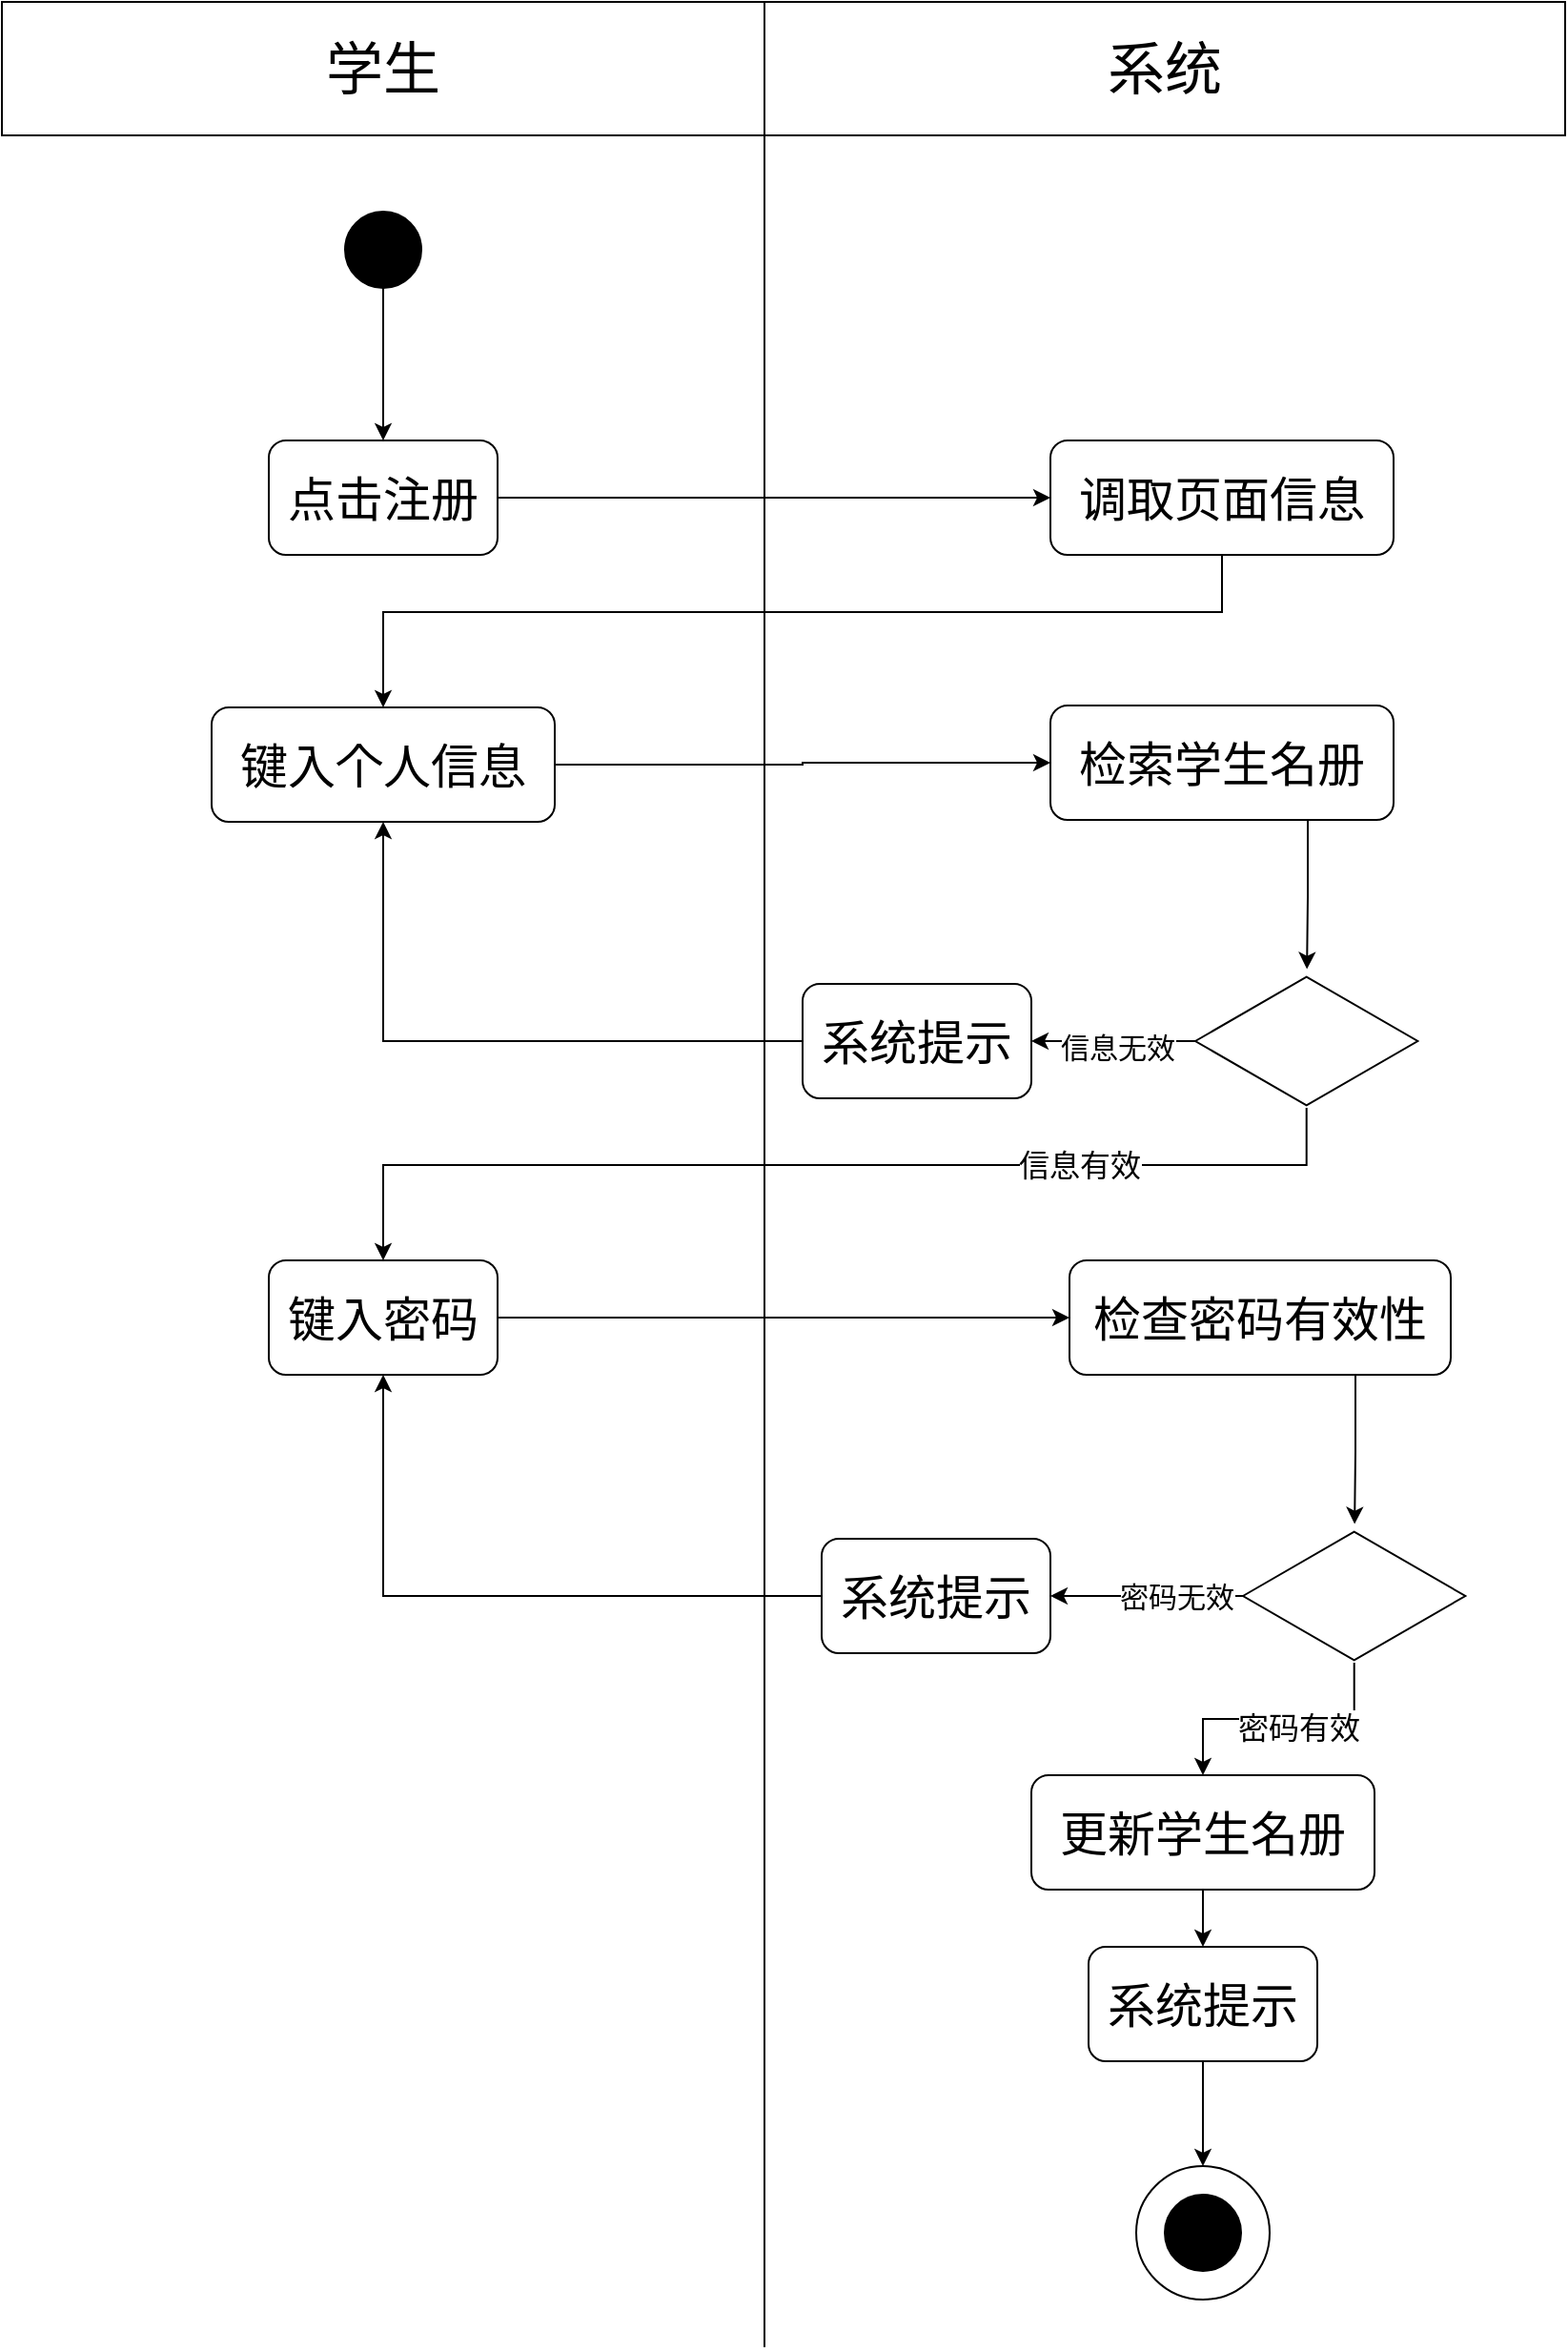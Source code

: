 <mxfile version="22.1.3" type="device" pages="4">
  <diagram name="第 1 页" id="teyiuxO4rG7-aimbCpJ4">
    <mxGraphModel dx="1542" dy="869" grid="1" gridSize="10" guides="1" tooltips="1" connect="1" arrows="1" fold="1" page="1" pageScale="1" pageWidth="827" pageHeight="1169" math="0" shadow="0">
      <root>
        <mxCell id="0" />
        <mxCell id="1" parent="0" />
        <mxCell id="UAzAAzWHKbBNM5DCKNLK-1" value="" style="endArrow=none;html=1;rounded=0;" edge="1" parent="1">
          <mxGeometry width="50" height="50" relative="1" as="geometry">
            <mxPoint x="400" y="1230" as="sourcePoint" />
            <mxPoint x="400" as="targetPoint" />
          </mxGeometry>
        </mxCell>
        <mxCell id="UAzAAzWHKbBNM5DCKNLK-4" value="&lt;font style=&quot;font-size: 30px;&quot;&gt;学生&lt;/font&gt;" style="rounded=0;whiteSpace=wrap;html=1;" vertex="1" parent="1">
          <mxGeometry width="400" height="70" as="geometry" />
        </mxCell>
        <mxCell id="UAzAAzWHKbBNM5DCKNLK-5" value="&lt;font style=&quot;font-size: 30px;&quot;&gt;系统&lt;/font&gt;" style="rounded=0;whiteSpace=wrap;html=1;" vertex="1" parent="1">
          <mxGeometry x="400" width="420" height="70" as="geometry" />
        </mxCell>
        <mxCell id="UAzAAzWHKbBNM5DCKNLK-9" style="edgeStyle=orthogonalEdgeStyle;rounded=0;orthogonalLoop=1;jettySize=auto;html=1;entryX=0.5;entryY=0;entryDx=0;entryDy=0;" edge="1" parent="1" source="UAzAAzWHKbBNM5DCKNLK-6" target="UAzAAzWHKbBNM5DCKNLK-7">
          <mxGeometry relative="1" as="geometry" />
        </mxCell>
        <mxCell id="UAzAAzWHKbBNM5DCKNLK-6" value="" style="ellipse;whiteSpace=wrap;html=1;aspect=fixed;shadow=0;fillColor=#000000;" vertex="1" parent="1">
          <mxGeometry x="180" y="110" width="40" height="40" as="geometry" />
        </mxCell>
        <mxCell id="UAzAAzWHKbBNM5DCKNLK-10" style="edgeStyle=orthogonalEdgeStyle;rounded=0;orthogonalLoop=1;jettySize=auto;html=1;entryX=0;entryY=0.5;entryDx=0;entryDy=0;" edge="1" parent="1" source="UAzAAzWHKbBNM5DCKNLK-7" target="UAzAAzWHKbBNM5DCKNLK-8">
          <mxGeometry relative="1" as="geometry" />
        </mxCell>
        <mxCell id="UAzAAzWHKbBNM5DCKNLK-7" value="&lt;font style=&quot;font-size: 25px;&quot;&gt;点击注册&lt;/font&gt;" style="rounded=1;whiteSpace=wrap;html=1;" vertex="1" parent="1">
          <mxGeometry x="140" y="230" width="120" height="60" as="geometry" />
        </mxCell>
        <mxCell id="UAzAAzWHKbBNM5DCKNLK-15" style="edgeStyle=orthogonalEdgeStyle;rounded=0;orthogonalLoop=1;jettySize=auto;html=1;entryX=0.5;entryY=0;entryDx=0;entryDy=0;" edge="1" parent="1" source="UAzAAzWHKbBNM5DCKNLK-8" target="UAzAAzWHKbBNM5DCKNLK-14">
          <mxGeometry relative="1" as="geometry">
            <Array as="points">
              <mxPoint x="640" y="320" />
              <mxPoint x="200" y="320" />
            </Array>
          </mxGeometry>
        </mxCell>
        <mxCell id="UAzAAzWHKbBNM5DCKNLK-8" value="&lt;font style=&quot;font-size: 25px;&quot;&gt;调取页面信息&lt;/font&gt;" style="rounded=1;whiteSpace=wrap;html=1;" vertex="1" parent="1">
          <mxGeometry x="550" y="230" width="180" height="60" as="geometry" />
        </mxCell>
        <mxCell id="UAzAAzWHKbBNM5DCKNLK-17" style="edgeStyle=orthogonalEdgeStyle;rounded=0;orthogonalLoop=1;jettySize=auto;html=1;entryX=0;entryY=0.5;entryDx=0;entryDy=0;" edge="1" parent="1" source="UAzAAzWHKbBNM5DCKNLK-14" target="UAzAAzWHKbBNM5DCKNLK-16">
          <mxGeometry relative="1" as="geometry" />
        </mxCell>
        <mxCell id="UAzAAzWHKbBNM5DCKNLK-14" value="&lt;font style=&quot;font-size: 25px;&quot;&gt;键入个人信息&lt;/font&gt;" style="rounded=1;whiteSpace=wrap;html=1;" vertex="1" parent="1">
          <mxGeometry x="110" y="370" width="180" height="60" as="geometry" />
        </mxCell>
        <mxCell id="UAzAAzWHKbBNM5DCKNLK-16" value="&lt;font style=&quot;font-size: 25px;&quot;&gt;检索学生名册&lt;/font&gt;" style="rounded=1;whiteSpace=wrap;html=1;" vertex="1" parent="1">
          <mxGeometry x="550" y="369" width="180" height="60" as="geometry" />
        </mxCell>
        <mxCell id="UAzAAzWHKbBNM5DCKNLK-22" style="edgeStyle=orthogonalEdgeStyle;rounded=0;orthogonalLoop=1;jettySize=auto;html=1;entryX=1;entryY=0.5;entryDx=0;entryDy=0;" edge="1" parent="1" source="UAzAAzWHKbBNM5DCKNLK-18" target="UAzAAzWHKbBNM5DCKNLK-19">
          <mxGeometry relative="1" as="geometry" />
        </mxCell>
        <mxCell id="B19_i3a8MoNz5f4EZK6G-2" value="信息无效" style="edgeLabel;html=1;align=center;verticalAlign=middle;resizable=0;points=[];fontSize=15;" vertex="1" connectable="0" parent="UAzAAzWHKbBNM5DCKNLK-22">
          <mxGeometry x="-0.042" y="3" relative="1" as="geometry">
            <mxPoint as="offset" />
          </mxGeometry>
        </mxCell>
        <mxCell id="UAzAAzWHKbBNM5DCKNLK-26" style="edgeStyle=orthogonalEdgeStyle;rounded=0;orthogonalLoop=1;jettySize=auto;html=1;entryX=0.5;entryY=0;entryDx=0;entryDy=0;" edge="1" parent="1" source="UAzAAzWHKbBNM5DCKNLK-18" target="UAzAAzWHKbBNM5DCKNLK-24">
          <mxGeometry relative="1" as="geometry">
            <Array as="points">
              <mxPoint x="684" y="610" />
              <mxPoint x="200" y="610" />
            </Array>
          </mxGeometry>
        </mxCell>
        <mxCell id="B19_i3a8MoNz5f4EZK6G-1" value="信息有效" style="edgeLabel;html=1;align=center;verticalAlign=middle;resizable=0;points=[];fontSize=16;" vertex="1" connectable="0" parent="UAzAAzWHKbBNM5DCKNLK-26">
          <mxGeometry x="-0.47" relative="1" as="geometry">
            <mxPoint as="offset" />
          </mxGeometry>
        </mxCell>
        <mxCell id="UAzAAzWHKbBNM5DCKNLK-18" value="" style="html=1;whiteSpace=wrap;aspect=fixed;shape=isoRectangle;" vertex="1" parent="1">
          <mxGeometry x="626" y="510" width="116.67" height="70" as="geometry" />
        </mxCell>
        <mxCell id="UAzAAzWHKbBNM5DCKNLK-20" style="edgeStyle=orthogonalEdgeStyle;rounded=0;orthogonalLoop=1;jettySize=auto;html=1;entryX=0.5;entryY=1;entryDx=0;entryDy=0;" edge="1" parent="1" source="UAzAAzWHKbBNM5DCKNLK-19" target="UAzAAzWHKbBNM5DCKNLK-14">
          <mxGeometry relative="1" as="geometry" />
        </mxCell>
        <mxCell id="UAzAAzWHKbBNM5DCKNLK-19" value="&lt;font style=&quot;font-size: 25px;&quot;&gt;系统提示&lt;/font&gt;" style="rounded=1;whiteSpace=wrap;html=1;" vertex="1" parent="1">
          <mxGeometry x="420" y="515" width="120" height="60" as="geometry" />
        </mxCell>
        <mxCell id="UAzAAzWHKbBNM5DCKNLK-21" style="edgeStyle=orthogonalEdgeStyle;rounded=0;orthogonalLoop=1;jettySize=auto;html=1;exitX=0.75;exitY=1;exitDx=0;exitDy=0;entryX=0.502;entryY=-0.039;entryDx=0;entryDy=0;entryPerimeter=0;" edge="1" parent="1" source="UAzAAzWHKbBNM5DCKNLK-16" target="UAzAAzWHKbBNM5DCKNLK-18">
          <mxGeometry relative="1" as="geometry" />
        </mxCell>
        <mxCell id="UAzAAzWHKbBNM5DCKNLK-34" style="edgeStyle=orthogonalEdgeStyle;rounded=0;orthogonalLoop=1;jettySize=auto;html=1;entryX=0;entryY=0.5;entryDx=0;entryDy=0;" edge="1" parent="1" source="UAzAAzWHKbBNM5DCKNLK-24" target="UAzAAzWHKbBNM5DCKNLK-29">
          <mxGeometry relative="1" as="geometry" />
        </mxCell>
        <mxCell id="UAzAAzWHKbBNM5DCKNLK-24" value="&lt;font style=&quot;font-size: 25px;&quot;&gt;键入密码&lt;/font&gt;" style="rounded=1;whiteSpace=wrap;html=1;" vertex="1" parent="1">
          <mxGeometry x="140" y="660" width="120" height="60" as="geometry" />
        </mxCell>
        <mxCell id="UAzAAzWHKbBNM5DCKNLK-29" value="&lt;font style=&quot;font-size: 25px;&quot;&gt;检查密码有效性&lt;/font&gt;" style="rounded=1;whiteSpace=wrap;html=1;" vertex="1" parent="1">
          <mxGeometry x="560" y="660" width="200" height="60" as="geometry" />
        </mxCell>
        <mxCell id="UAzAAzWHKbBNM5DCKNLK-30" style="edgeStyle=orthogonalEdgeStyle;rounded=0;orthogonalLoop=1;jettySize=auto;html=1;entryX=1;entryY=0.5;entryDx=0;entryDy=0;" edge="1" source="UAzAAzWHKbBNM5DCKNLK-31" target="UAzAAzWHKbBNM5DCKNLK-32" parent="1">
          <mxGeometry relative="1" as="geometry" />
        </mxCell>
        <mxCell id="B19_i3a8MoNz5f4EZK6G-5" value="密码无效" style="edgeLabel;html=1;align=center;verticalAlign=middle;resizable=0;points=[];fontSize=15;" vertex="1" connectable="0" parent="UAzAAzWHKbBNM5DCKNLK-30">
          <mxGeometry x="-0.293" relative="1" as="geometry">
            <mxPoint as="offset" />
          </mxGeometry>
        </mxCell>
        <mxCell id="UAzAAzWHKbBNM5DCKNLK-38" style="edgeStyle=orthogonalEdgeStyle;rounded=0;orthogonalLoop=1;jettySize=auto;html=1;entryX=0.5;entryY=0;entryDx=0;entryDy=0;" edge="1" parent="1" source="UAzAAzWHKbBNM5DCKNLK-31" target="UAzAAzWHKbBNM5DCKNLK-36">
          <mxGeometry relative="1" as="geometry" />
        </mxCell>
        <mxCell id="B19_i3a8MoNz5f4EZK6G-4" value="密码有效" style="edgeLabel;html=1;align=center;verticalAlign=middle;resizable=0;points=[];fontSize=16;" vertex="1" connectable="0" parent="UAzAAzWHKbBNM5DCKNLK-38">
          <mxGeometry x="-0.143" y="4" relative="1" as="geometry">
            <mxPoint as="offset" />
          </mxGeometry>
        </mxCell>
        <mxCell id="UAzAAzWHKbBNM5DCKNLK-31" value="" style="html=1;whiteSpace=wrap;aspect=fixed;shape=isoRectangle;" vertex="1" parent="1">
          <mxGeometry x="651" y="801" width="116.67" height="70" as="geometry" />
        </mxCell>
        <mxCell id="UAzAAzWHKbBNM5DCKNLK-35" style="edgeStyle=orthogonalEdgeStyle;rounded=0;orthogonalLoop=1;jettySize=auto;html=1;entryX=0.5;entryY=1;entryDx=0;entryDy=0;" edge="1" parent="1" source="UAzAAzWHKbBNM5DCKNLK-32" target="UAzAAzWHKbBNM5DCKNLK-24">
          <mxGeometry relative="1" as="geometry" />
        </mxCell>
        <mxCell id="UAzAAzWHKbBNM5DCKNLK-32" value="&lt;font style=&quot;font-size: 25px;&quot;&gt;系统提示&lt;/font&gt;" style="rounded=1;whiteSpace=wrap;html=1;" vertex="1" parent="1">
          <mxGeometry x="430" y="806" width="120" height="60" as="geometry" />
        </mxCell>
        <mxCell id="UAzAAzWHKbBNM5DCKNLK-33" style="edgeStyle=orthogonalEdgeStyle;rounded=0;orthogonalLoop=1;jettySize=auto;html=1;exitX=0.75;exitY=1;exitDx=0;exitDy=0;entryX=0.502;entryY=-0.039;entryDx=0;entryDy=0;entryPerimeter=0;" edge="1" source="UAzAAzWHKbBNM5DCKNLK-29" target="UAzAAzWHKbBNM5DCKNLK-31" parent="1">
          <mxGeometry relative="1" as="geometry" />
        </mxCell>
        <mxCell id="UAzAAzWHKbBNM5DCKNLK-39" style="edgeStyle=orthogonalEdgeStyle;rounded=0;orthogonalLoop=1;jettySize=auto;html=1;entryX=0.5;entryY=0;entryDx=0;entryDy=0;" edge="1" parent="1" source="UAzAAzWHKbBNM5DCKNLK-36" target="UAzAAzWHKbBNM5DCKNLK-37">
          <mxGeometry relative="1" as="geometry" />
        </mxCell>
        <mxCell id="UAzAAzWHKbBNM5DCKNLK-36" value="&lt;font style=&quot;font-size: 25px;&quot;&gt;更新学生名册&lt;/font&gt;" style="rounded=1;whiteSpace=wrap;html=1;" vertex="1" parent="1">
          <mxGeometry x="540" y="930" width="180" height="60" as="geometry" />
        </mxCell>
        <mxCell id="UAzAAzWHKbBNM5DCKNLK-42" value="" style="edgeStyle=orthogonalEdgeStyle;rounded=0;orthogonalLoop=1;jettySize=auto;html=1;" edge="1" parent="1" source="UAzAAzWHKbBNM5DCKNLK-37" target="UAzAAzWHKbBNM5DCKNLK-41">
          <mxGeometry relative="1" as="geometry" />
        </mxCell>
        <mxCell id="UAzAAzWHKbBNM5DCKNLK-37" value="&lt;font style=&quot;font-size: 25px;&quot;&gt;系统提示&lt;/font&gt;" style="rounded=1;whiteSpace=wrap;html=1;" vertex="1" parent="1">
          <mxGeometry x="570" y="1020" width="120" height="60" as="geometry" />
        </mxCell>
        <mxCell id="UAzAAzWHKbBNM5DCKNLK-40" value="" style="ellipse;whiteSpace=wrap;html=1;aspect=fixed;shadow=0;fillColor=#000000;" vertex="1" parent="1">
          <mxGeometry x="610" y="1150" width="40" height="40" as="geometry" />
        </mxCell>
        <mxCell id="UAzAAzWHKbBNM5DCKNLK-41" value="" style="ellipse;whiteSpace=wrap;html=1;aspect=fixed;fillColor=none;" vertex="1" parent="1">
          <mxGeometry x="595" y="1135" width="70" height="70" as="geometry" />
        </mxCell>
      </root>
    </mxGraphModel>
  </diagram>
  <diagram id="s9XZntJGL8tvC4vqJT3q" name="第 2 页">
    <mxGraphModel dx="2004" dy="1130" grid="1" gridSize="10" guides="1" tooltips="1" connect="1" arrows="1" fold="1" page="1" pageScale="1" pageWidth="827" pageHeight="1169" math="0" shadow="0">
      <root>
        <mxCell id="0" />
        <mxCell id="1" parent="0" />
        <mxCell id="mJSoEh05kiv7yehmUORo-1" value="" style="endArrow=none;html=1;rounded=0;" edge="1" parent="1">
          <mxGeometry width="50" height="50" relative="1" as="geometry">
            <mxPoint x="400" y="930" as="sourcePoint" />
            <mxPoint x="400" as="targetPoint" />
          </mxGeometry>
        </mxCell>
        <mxCell id="mJSoEh05kiv7yehmUORo-2" value="&lt;font style=&quot;font-size: 30px;&quot;&gt;系办&lt;/font&gt;" style="rounded=0;whiteSpace=wrap;html=1;" vertex="1" parent="1">
          <mxGeometry width="400" height="70" as="geometry" />
        </mxCell>
        <mxCell id="mJSoEh05kiv7yehmUORo-3" value="&lt;font style=&quot;font-size: 30px;&quot;&gt;系统&lt;/font&gt;" style="rounded=0;whiteSpace=wrap;html=1;" vertex="1" parent="1">
          <mxGeometry x="400" width="420" height="70" as="geometry" />
        </mxCell>
        <mxCell id="mJSoEh05kiv7yehmUORo-4" style="edgeStyle=orthogonalEdgeStyle;rounded=0;orthogonalLoop=1;jettySize=auto;html=1;entryX=0.5;entryY=0;entryDx=0;entryDy=0;" edge="1" parent="1" source="mJSoEh05kiv7yehmUORo-5" target="mJSoEh05kiv7yehmUORo-7">
          <mxGeometry relative="1" as="geometry" />
        </mxCell>
        <mxCell id="mJSoEh05kiv7yehmUORo-5" value="" style="ellipse;whiteSpace=wrap;html=1;aspect=fixed;shadow=0;fillColor=#000000;" vertex="1" parent="1">
          <mxGeometry x="180" y="110" width="40" height="40" as="geometry" />
        </mxCell>
        <mxCell id="mJSoEh05kiv7yehmUORo-6" style="edgeStyle=orthogonalEdgeStyle;rounded=0;orthogonalLoop=1;jettySize=auto;html=1;entryX=0;entryY=0.5;entryDx=0;entryDy=0;" edge="1" parent="1" source="mJSoEh05kiv7yehmUORo-7" target="mJSoEh05kiv7yehmUORo-9">
          <mxGeometry relative="1" as="geometry" />
        </mxCell>
        <mxCell id="mJSoEh05kiv7yehmUORo-7" value="&lt;font style=&quot;font-size: 25px;&quot;&gt;点击查看数据统计&lt;/font&gt;" style="rounded=1;whiteSpace=wrap;html=1;" vertex="1" parent="1">
          <mxGeometry x="70" y="230" width="260" height="60" as="geometry" />
        </mxCell>
        <mxCell id="Og9bwA2rhZr0OKm35MgI-3" style="edgeStyle=orthogonalEdgeStyle;rounded=0;orthogonalLoop=1;jettySize=auto;html=1;entryX=0.5;entryY=0;entryDx=0;entryDy=0;" edge="1" parent="1" source="mJSoEh05kiv7yehmUORo-9" target="mJSoEh05kiv7yehmUORo-11">
          <mxGeometry relative="1" as="geometry">
            <Array as="points">
              <mxPoint x="640" y="330" />
              <mxPoint x="175" y="330" />
            </Array>
          </mxGeometry>
        </mxCell>
        <mxCell id="mJSoEh05kiv7yehmUORo-9" value="&lt;font style=&quot;font-size: 25px;&quot;&gt;调取页面信息&lt;/font&gt;" style="rounded=1;whiteSpace=wrap;html=1;" vertex="1" parent="1">
          <mxGeometry x="550" y="230" width="180" height="60" as="geometry" />
        </mxCell>
        <mxCell id="mJSoEh05kiv7yehmUORo-10" style="edgeStyle=orthogonalEdgeStyle;rounded=0;orthogonalLoop=1;jettySize=auto;html=1;entryX=0;entryY=0.5;entryDx=0;entryDy=0;" edge="1" parent="1" source="mJSoEh05kiv7yehmUORo-11" target="mJSoEh05kiv7yehmUORo-12">
          <mxGeometry relative="1" as="geometry" />
        </mxCell>
        <mxCell id="mJSoEh05kiv7yehmUORo-11" value="&lt;span style=&quot;font-size: 25px;&quot;&gt;选择统计信息类别&lt;/span&gt;" style="rounded=1;whiteSpace=wrap;html=1;" vertex="1" parent="1">
          <mxGeometry x="40" y="370" width="270" height="60" as="geometry" />
        </mxCell>
        <mxCell id="mJSoEh05kiv7yehmUORo-12" value="&lt;font style=&quot;font-size: 25px;&quot;&gt;检索统计信息类别&lt;/font&gt;" style="rounded=1;whiteSpace=wrap;html=1;" vertex="1" parent="1">
          <mxGeometry x="550" y="369" width="240" height="60" as="geometry" />
        </mxCell>
        <mxCell id="mJSoEh05kiv7yehmUORo-13" style="edgeStyle=orthogonalEdgeStyle;rounded=0;orthogonalLoop=1;jettySize=auto;html=1;entryX=1;entryY=0.5;entryDx=0;entryDy=0;" edge="1" parent="1" source="mJSoEh05kiv7yehmUORo-15" target="mJSoEh05kiv7yehmUORo-17">
          <mxGeometry relative="1" as="geometry" />
        </mxCell>
        <mxCell id="Og9bwA2rhZr0OKm35MgI-2" value="类别无效" style="edgeLabel;html=1;align=center;verticalAlign=middle;resizable=0;points=[];fontSize=15;" vertex="1" connectable="0" parent="mJSoEh05kiv7yehmUORo-13">
          <mxGeometry x="-0.08" y="1" relative="1" as="geometry">
            <mxPoint as="offset" />
          </mxGeometry>
        </mxCell>
        <mxCell id="mJSoEh05kiv7yehmUORo-34" style="edgeStyle=orthogonalEdgeStyle;rounded=0;orthogonalLoop=1;jettySize=auto;html=1;entryX=0.5;entryY=0;entryDx=0;entryDy=0;" edge="1" parent="1" source="mJSoEh05kiv7yehmUORo-15" target="mJSoEh05kiv7yehmUORo-29">
          <mxGeometry relative="1" as="geometry" />
        </mxCell>
        <mxCell id="Og9bwA2rhZr0OKm35MgI-1" value="类别有效" style="edgeLabel;html=1;align=center;verticalAlign=middle;resizable=0;points=[];fontSize=16;" vertex="1" connectable="0" parent="mJSoEh05kiv7yehmUORo-34">
          <mxGeometry x="-0.146" y="2" relative="1" as="geometry">
            <mxPoint as="offset" />
          </mxGeometry>
        </mxCell>
        <mxCell id="mJSoEh05kiv7yehmUORo-15" value="" style="html=1;whiteSpace=wrap;aspect=fixed;shape=isoRectangle;" vertex="1" parent="1">
          <mxGeometry x="622" y="510" width="116.67" height="70" as="geometry" />
        </mxCell>
        <mxCell id="mJSoEh05kiv7yehmUORo-16" style="edgeStyle=orthogonalEdgeStyle;rounded=0;orthogonalLoop=1;jettySize=auto;html=1;entryX=0.5;entryY=1;entryDx=0;entryDy=0;" edge="1" parent="1" source="mJSoEh05kiv7yehmUORo-17" target="mJSoEh05kiv7yehmUORo-11">
          <mxGeometry relative="1" as="geometry" />
        </mxCell>
        <mxCell id="mJSoEh05kiv7yehmUORo-17" value="&lt;font style=&quot;font-size: 25px;&quot;&gt;系统提示&lt;/font&gt;" style="rounded=1;whiteSpace=wrap;html=1;" vertex="1" parent="1">
          <mxGeometry x="420" y="515" width="120" height="60" as="geometry" />
        </mxCell>
        <mxCell id="mJSoEh05kiv7yehmUORo-18" style="edgeStyle=orthogonalEdgeStyle;rounded=0;orthogonalLoop=1;jettySize=auto;html=1;exitX=0.545;exitY=1.006;exitDx=0;exitDy=0;entryX=0.502;entryY=-0.039;entryDx=0;entryDy=0;entryPerimeter=0;exitPerimeter=0;" edge="1" parent="1" source="mJSoEh05kiv7yehmUORo-12" target="mJSoEh05kiv7yehmUORo-15">
          <mxGeometry relative="1" as="geometry" />
        </mxCell>
        <mxCell id="mJSoEh05kiv7yehmUORo-35" style="edgeStyle=orthogonalEdgeStyle;rounded=0;orthogonalLoop=1;jettySize=auto;html=1;exitX=0.5;exitY=1;exitDx=0;exitDy=0;entryX=0.5;entryY=0;entryDx=0;entryDy=0;" edge="1" parent="1" source="mJSoEh05kiv7yehmUORo-29" target="mJSoEh05kiv7yehmUORo-33">
          <mxGeometry relative="1" as="geometry" />
        </mxCell>
        <mxCell id="mJSoEh05kiv7yehmUORo-29" value="&lt;font style=&quot;font-size: 25px;&quot;&gt;检索和显示统计信息&lt;/font&gt;" style="rounded=1;whiteSpace=wrap;html=1;" vertex="1" parent="1">
          <mxGeometry x="540" y="660" width="280" height="60" as="geometry" />
        </mxCell>
        <mxCell id="mJSoEh05kiv7yehmUORo-32" value="" style="ellipse;whiteSpace=wrap;html=1;aspect=fixed;shadow=0;fillColor=#000000;" vertex="1" parent="1">
          <mxGeometry x="660.34" y="845" width="40" height="40" as="geometry" />
        </mxCell>
        <mxCell id="mJSoEh05kiv7yehmUORo-33" value="" style="ellipse;whiteSpace=wrap;html=1;aspect=fixed;fillColor=none;" vertex="1" parent="1">
          <mxGeometry x="645.34" y="830" width="70" height="70" as="geometry" />
        </mxCell>
      </root>
    </mxGraphModel>
  </diagram>
  <diagram id="5G7CvxPpCeswq1TvLivy" name="第 3 页">
    <mxGraphModel dx="2505" dy="1413" grid="1" gridSize="10" guides="1" tooltips="1" connect="1" arrows="1" fold="1" page="1" pageScale="1" pageWidth="827" pageHeight="1169" math="0" shadow="0">
      <root>
        <mxCell id="0" />
        <mxCell id="1" parent="0" />
        <mxCell id="N59Xq0roTIGR6HwTiRZq-1" value="" style="endArrow=none;html=1;rounded=0;" edge="1" parent="1">
          <mxGeometry width="50" height="50" relative="1" as="geometry">
            <mxPoint x="400" y="1720" as="sourcePoint" />
            <mxPoint x="400" as="targetPoint" />
          </mxGeometry>
        </mxCell>
        <mxCell id="N59Xq0roTIGR6HwTiRZq-2" value="&lt;font style=&quot;font-size: 30px;&quot;&gt;系办&lt;/font&gt;" style="rounded=0;whiteSpace=wrap;html=1;" vertex="1" parent="1">
          <mxGeometry width="400" height="70" as="geometry" />
        </mxCell>
        <mxCell id="N59Xq0roTIGR6HwTiRZq-3" value="&lt;font style=&quot;font-size: 30px;&quot;&gt;系统&lt;/font&gt;" style="rounded=0;whiteSpace=wrap;html=1;" vertex="1" parent="1">
          <mxGeometry x="400" width="420" height="70" as="geometry" />
        </mxCell>
        <mxCell id="N59Xq0roTIGR6HwTiRZq-4" style="edgeStyle=orthogonalEdgeStyle;rounded=0;orthogonalLoop=1;jettySize=auto;html=1;entryX=0.5;entryY=0;entryDx=0;entryDy=0;" edge="1" parent="1" source="N59Xq0roTIGR6HwTiRZq-5" target="N59Xq0roTIGR6HwTiRZq-7">
          <mxGeometry relative="1" as="geometry" />
        </mxCell>
        <mxCell id="N59Xq0roTIGR6HwTiRZq-5" value="" style="ellipse;whiteSpace=wrap;html=1;aspect=fixed;shadow=0;fillColor=#000000;" vertex="1" parent="1">
          <mxGeometry x="180" y="110" width="40" height="40" as="geometry" />
        </mxCell>
        <mxCell id="N59Xq0roTIGR6HwTiRZq-6" style="edgeStyle=orthogonalEdgeStyle;rounded=0;orthogonalLoop=1;jettySize=auto;html=1;entryX=0;entryY=0.5;entryDx=0;entryDy=0;" edge="1" parent="1" source="N59Xq0roTIGR6HwTiRZq-7" target="N59Xq0roTIGR6HwTiRZq-9">
          <mxGeometry relative="1" as="geometry" />
        </mxCell>
        <mxCell id="N59Xq0roTIGR6HwTiRZq-7" value="&lt;font style=&quot;font-size: 25px;&quot;&gt;点击资格管理&lt;/font&gt;" style="rounded=1;whiteSpace=wrap;html=1;" vertex="1" parent="1">
          <mxGeometry x="109" y="230" width="180" height="60" as="geometry" />
        </mxCell>
        <mxCell id="N59Xq0roTIGR6HwTiRZq-40" style="edgeStyle=orthogonalEdgeStyle;rounded=0;orthogonalLoop=1;jettySize=auto;html=1;entryX=0.5;entryY=0;entryDx=0;entryDy=0;" edge="1" parent="1" source="N59Xq0roTIGR6HwTiRZq-9" target="N59Xq0roTIGR6HwTiRZq-12">
          <mxGeometry relative="1" as="geometry" />
        </mxCell>
        <mxCell id="N59Xq0roTIGR6HwTiRZq-9" value="&lt;font style=&quot;font-size: 25px;&quot;&gt;调取页面信息&lt;/font&gt;" style="rounded=1;whiteSpace=wrap;html=1;" vertex="1" parent="1">
          <mxGeometry x="550" y="230" width="180" height="60" as="geometry" />
        </mxCell>
        <mxCell id="N59Xq0roTIGR6HwTiRZq-12" value="&lt;font style=&quot;font-size: 25px;&quot;&gt;检索待审资格信息&lt;/font&gt;" style="rounded=1;whiteSpace=wrap;html=1;" vertex="1" parent="1">
          <mxGeometry x="530" y="369" width="220" height="60" as="geometry" />
        </mxCell>
        <mxCell id="N59Xq0roTIGR6HwTiRZq-13" style="edgeStyle=orthogonalEdgeStyle;rounded=0;orthogonalLoop=1;jettySize=auto;html=1;entryX=1;entryY=0.5;entryDx=0;entryDy=0;" edge="1" parent="1" source="N59Xq0roTIGR6HwTiRZq-17" target="N59Xq0roTIGR6HwTiRZq-19">
          <mxGeometry relative="1" as="geometry" />
        </mxCell>
        <mxCell id="N59Xq0roTIGR6HwTiRZq-14" value="&lt;font style=&quot;font-size: 15px;&quot;&gt;无待审信息&lt;/font&gt;" style="edgeLabel;html=1;align=center;verticalAlign=middle;resizable=0;points=[];" vertex="1" connectable="0" parent="N59Xq0roTIGR6HwTiRZq-13">
          <mxGeometry x="-0.042" y="3" relative="1" as="geometry">
            <mxPoint as="offset" />
          </mxGeometry>
        </mxCell>
        <mxCell id="N59Xq0roTIGR6HwTiRZq-17" value="" style="html=1;whiteSpace=wrap;aspect=fixed;shape=isoRectangle;" vertex="1" parent="1">
          <mxGeometry x="635" y="510" width="116.67" height="70" as="geometry" />
        </mxCell>
        <mxCell id="N59Xq0roTIGR6HwTiRZq-44" style="edgeStyle=orthogonalEdgeStyle;rounded=0;orthogonalLoop=1;jettySize=auto;html=1;exitX=0.5;exitY=1;exitDx=0;exitDy=0;entryX=0.5;entryY=0;entryDx=0;entryDy=0;" edge="1" parent="1" source="N59Xq0roTIGR6HwTiRZq-19" target="N59Xq0roTIGR6HwTiRZq-43">
          <mxGeometry relative="1" as="geometry" />
        </mxCell>
        <mxCell id="N59Xq0roTIGR6HwTiRZq-19" value="&lt;font style=&quot;font-size: 25px;&quot;&gt;系统提示&lt;/font&gt;" style="rounded=1;whiteSpace=wrap;html=1;" vertex="1" parent="1">
          <mxGeometry x="420" y="515" width="120" height="60" as="geometry" />
        </mxCell>
        <mxCell id="Nl35PtOD45Dkv_G6FPpB-3" style="edgeStyle=orthogonalEdgeStyle;rounded=0;orthogonalLoop=1;jettySize=auto;html=1;entryX=0.5;entryY=0;entryDx=0;entryDy=0;" edge="1" parent="1" source="N59Xq0roTIGR6HwTiRZq-22" target="Nl35PtOD45Dkv_G6FPpB-2">
          <mxGeometry relative="1" as="geometry">
            <Array as="points">
              <mxPoint x="175" y="760" />
              <mxPoint x="660" y="760" />
            </Array>
          </mxGeometry>
        </mxCell>
        <mxCell id="N59Xq0roTIGR6HwTiRZq-22" value="&lt;span style=&quot;font-size: 25px;&quot;&gt;选择待审信息&lt;/span&gt;" style="rounded=1;whiteSpace=wrap;html=1;" vertex="1" parent="1">
          <mxGeometry x="90" y="660" width="170" height="60" as="geometry" />
        </mxCell>
        <mxCell id="Nl35PtOD45Dkv_G6FPpB-1" style="edgeStyle=orthogonalEdgeStyle;rounded=0;orthogonalLoop=1;jettySize=auto;html=1;entryX=1;entryY=0.5;entryDx=0;entryDy=0;" edge="1" parent="1" source="N59Xq0roTIGR6HwTiRZq-23" target="N59Xq0roTIGR6HwTiRZq-22">
          <mxGeometry relative="1" as="geometry" />
        </mxCell>
        <mxCell id="N59Xq0roTIGR6HwTiRZq-23" value="&lt;font style=&quot;font-size: 25px;&quot;&gt;显示待审信息&lt;/font&gt;" style="rounded=1;whiteSpace=wrap;html=1;" vertex="1" parent="1">
          <mxGeometry x="560" y="660" width="200" height="60" as="geometry" />
        </mxCell>
        <mxCell id="N59Xq0roTIGR6HwTiRZq-36" value="" style="ellipse;whiteSpace=wrap;html=1;aspect=fixed;shadow=0;fillColor=#000000;" vertex="1" parent="1">
          <mxGeometry x="621" y="1595" width="40" height="40" as="geometry" />
        </mxCell>
        <mxCell id="N59Xq0roTIGR6HwTiRZq-37" value="" style="ellipse;whiteSpace=wrap;html=1;aspect=fixed;fillColor=none;" vertex="1" parent="1">
          <mxGeometry x="606" y="1580" width="70" height="70" as="geometry" />
        </mxCell>
        <mxCell id="N59Xq0roTIGR6HwTiRZq-38" value="" style="endArrow=none;html=1;rounded=0;" edge="1" parent="1">
          <mxGeometry width="50" height="50" relative="1" as="geometry">
            <mxPoint x="820" y="1720" as="sourcePoint" />
            <mxPoint x="820" as="targetPoint" />
          </mxGeometry>
        </mxCell>
        <mxCell id="N59Xq0roTIGR6HwTiRZq-39" value="&lt;font style=&quot;font-size: 30px;&quot;&gt;学生&lt;/font&gt;" style="rounded=0;whiteSpace=wrap;html=1;" vertex="1" parent="1">
          <mxGeometry x="820" width="420" height="70" as="geometry" />
        </mxCell>
        <mxCell id="N59Xq0roTIGR6HwTiRZq-41" style="edgeStyle=orthogonalEdgeStyle;rounded=0;orthogonalLoop=1;jettySize=auto;html=1;exitX=0.75;exitY=1;exitDx=0;exitDy=0;entryX=0.514;entryY=-0.024;entryDx=0;entryDy=0;entryPerimeter=0;" edge="1" parent="1" source="N59Xq0roTIGR6HwTiRZq-12" target="N59Xq0roTIGR6HwTiRZq-17">
          <mxGeometry relative="1" as="geometry" />
        </mxCell>
        <mxCell id="N59Xq0roTIGR6HwTiRZq-42" value="" style="ellipse;whiteSpace=wrap;html=1;aspect=fixed;shadow=0;fillColor=#000000;" vertex="1" parent="1">
          <mxGeometry x="460" y="625" width="40" height="40" as="geometry" />
        </mxCell>
        <mxCell id="N59Xq0roTIGR6HwTiRZq-43" value="" style="ellipse;whiteSpace=wrap;html=1;aspect=fixed;fillColor=none;" vertex="1" parent="1">
          <mxGeometry x="445" y="610" width="70" height="70" as="geometry" />
        </mxCell>
        <mxCell id="N59Xq0roTIGR6HwTiRZq-46" style="edgeStyle=orthogonalEdgeStyle;rounded=0;orthogonalLoop=1;jettySize=auto;html=1;entryX=0.666;entryY=-0.046;entryDx=0;entryDy=0;entryPerimeter=0;" edge="1" parent="1" source="N59Xq0roTIGR6HwTiRZq-17" target="N59Xq0roTIGR6HwTiRZq-23">
          <mxGeometry relative="1" as="geometry" />
        </mxCell>
        <mxCell id="N59Xq0roTIGR6HwTiRZq-47" value="&lt;font style=&quot;font-size: 16px;&quot;&gt;有待审信息&lt;/font&gt;" style="edgeLabel;html=1;align=center;verticalAlign=middle;resizable=0;points=[];" vertex="1" connectable="0" parent="N59Xq0roTIGR6HwTiRZq-46">
          <mxGeometry x="-0.019" relative="1" as="geometry">
            <mxPoint y="2" as="offset" />
          </mxGeometry>
        </mxCell>
        <mxCell id="Nl35PtOD45Dkv_G6FPpB-5" style="edgeStyle=orthogonalEdgeStyle;rounded=0;orthogonalLoop=1;jettySize=auto;html=1;entryX=1;entryY=0.5;entryDx=0;entryDy=0;" edge="1" parent="1" source="Nl35PtOD45Dkv_G6FPpB-2" target="Nl35PtOD45Dkv_G6FPpB-4">
          <mxGeometry relative="1" as="geometry" />
        </mxCell>
        <mxCell id="Nl35PtOD45Dkv_G6FPpB-2" value="&lt;span style=&quot;font-size: 25px;&quot;&gt;调取详细信息&lt;/span&gt;" style="rounded=1;whiteSpace=wrap;html=1;" vertex="1" parent="1">
          <mxGeometry x="560" y="800" width="200" height="60" as="geometry" />
        </mxCell>
        <mxCell id="dYRKtx_fL2kFO8Z3HsMo-10" style="edgeStyle=orthogonalEdgeStyle;rounded=0;orthogonalLoop=1;jettySize=auto;html=1;entryX=0.5;entryY=0;entryDx=0;entryDy=0;" edge="1" parent="1" source="Nl35PtOD45Dkv_G6FPpB-4" target="dYRKtx_fL2kFO8Z3HsMo-1">
          <mxGeometry relative="1" as="geometry">
            <Array as="points">
              <mxPoint x="175" y="910" />
              <mxPoint x="671" y="910" />
            </Array>
          </mxGeometry>
        </mxCell>
        <mxCell id="Nl35PtOD45Dkv_G6FPpB-4" value="&lt;span style=&quot;font-size: 25px;&quot;&gt;输入审理意见&lt;/span&gt;" style="rounded=1;whiteSpace=wrap;html=1;" vertex="1" parent="1">
          <mxGeometry x="90" y="800" width="170" height="60" as="geometry" />
        </mxCell>
        <mxCell id="dYRKtx_fL2kFO8Z3HsMo-1" value="&lt;font style=&quot;font-size: 25px;&quot;&gt;检查意见有效性&lt;/font&gt;" style="rounded=1;whiteSpace=wrap;html=1;" vertex="1" parent="1">
          <mxGeometry x="571.16" y="960" width="200" height="60" as="geometry" />
        </mxCell>
        <mxCell id="dYRKtx_fL2kFO8Z3HsMo-2" style="edgeStyle=orthogonalEdgeStyle;rounded=0;orthogonalLoop=1;jettySize=auto;html=1;entryX=1;entryY=0.5;entryDx=0;entryDy=0;" edge="1" parent="1" source="dYRKtx_fL2kFO8Z3HsMo-6" target="dYRKtx_fL2kFO8Z3HsMo-7">
          <mxGeometry relative="1" as="geometry" />
        </mxCell>
        <mxCell id="dYRKtx_fL2kFO8Z3HsMo-12" value="&lt;font style=&quot;font-size: 15px;&quot;&gt;意见无效&lt;/font&gt;" style="edgeLabel;html=1;align=center;verticalAlign=middle;resizable=0;points=[];" vertex="1" connectable="0" parent="dYRKtx_fL2kFO8Z3HsMo-2">
          <mxGeometry x="-0.118" relative="1" as="geometry">
            <mxPoint x="-1" as="offset" />
          </mxGeometry>
        </mxCell>
        <mxCell id="dYRKtx_fL2kFO8Z3HsMo-4" style="edgeStyle=orthogonalEdgeStyle;rounded=0;orthogonalLoop=1;jettySize=auto;html=1;entryX=0.5;entryY=0;entryDx=0;entryDy=0;" edge="1" parent="1" source="dYRKtx_fL2kFO8Z3HsMo-6" target="dYRKtx_fL2kFO8Z3HsMo-9">
          <mxGeometry relative="1" as="geometry" />
        </mxCell>
        <mxCell id="dYRKtx_fL2kFO8Z3HsMo-5" value="密码有效" style="edgeLabel;html=1;align=center;verticalAlign=middle;resizable=0;points=[];fontSize=16;" vertex="1" connectable="0" parent="dYRKtx_fL2kFO8Z3HsMo-4">
          <mxGeometry x="-0.143" y="4" relative="1" as="geometry">
            <mxPoint as="offset" />
          </mxGeometry>
        </mxCell>
        <mxCell id="dYRKtx_fL2kFO8Z3HsMo-6" value="" style="html=1;whiteSpace=wrap;aspect=fixed;shape=isoRectangle;" vertex="1" parent="1">
          <mxGeometry x="662.16" y="1101" width="116.67" height="70" as="geometry" />
        </mxCell>
        <mxCell id="dYRKtx_fL2kFO8Z3HsMo-11" style="edgeStyle=orthogonalEdgeStyle;rounded=0;orthogonalLoop=1;jettySize=auto;html=1;entryX=0.25;entryY=1;entryDx=0;entryDy=0;" edge="1" parent="1" source="dYRKtx_fL2kFO8Z3HsMo-7" target="Nl35PtOD45Dkv_G6FPpB-4">
          <mxGeometry relative="1" as="geometry" />
        </mxCell>
        <mxCell id="dYRKtx_fL2kFO8Z3HsMo-7" value="&lt;font style=&quot;font-size: 25px;&quot;&gt;系统提示&lt;/font&gt;" style="rounded=1;whiteSpace=wrap;html=1;" vertex="1" parent="1">
          <mxGeometry x="441.16" y="1106" width="120" height="60" as="geometry" />
        </mxCell>
        <mxCell id="dYRKtx_fL2kFO8Z3HsMo-8" style="edgeStyle=orthogonalEdgeStyle;rounded=0;orthogonalLoop=1;jettySize=auto;html=1;exitX=0.75;exitY=1;exitDx=0;exitDy=0;entryX=0.502;entryY=-0.039;entryDx=0;entryDy=0;entryPerimeter=0;" edge="1" parent="1" source="dYRKtx_fL2kFO8Z3HsMo-1" target="dYRKtx_fL2kFO8Z3HsMo-6">
          <mxGeometry relative="1" as="geometry" />
        </mxCell>
        <mxCell id="dYRKtx_fL2kFO8Z3HsMo-15" style="edgeStyle=orthogonalEdgeStyle;rounded=0;orthogonalLoop=1;jettySize=auto;html=1;entryX=0.5;entryY=0;entryDx=0;entryDy=0;" edge="1" parent="1" source="dYRKtx_fL2kFO8Z3HsMo-9" target="dYRKtx_fL2kFO8Z3HsMo-13">
          <mxGeometry relative="1" as="geometry" />
        </mxCell>
        <mxCell id="dYRKtx_fL2kFO8Z3HsMo-9" value="&lt;font style=&quot;font-size: 25px;&quot;&gt;更新学生名册&lt;/font&gt;" style="rounded=1;whiteSpace=wrap;html=1;" vertex="1" parent="1">
          <mxGeometry x="551.16" y="1230" width="180" height="60" as="geometry" />
        </mxCell>
        <mxCell id="dYRKtx_fL2kFO8Z3HsMo-16" style="edgeStyle=orthogonalEdgeStyle;rounded=0;orthogonalLoop=1;jettySize=auto;html=1;entryX=0.5;entryY=0;entryDx=0;entryDy=0;" edge="1" parent="1" source="dYRKtx_fL2kFO8Z3HsMo-13" target="dYRKtx_fL2kFO8Z3HsMo-14">
          <mxGeometry relative="1" as="geometry" />
        </mxCell>
        <mxCell id="dYRKtx_fL2kFO8Z3HsMo-26" style="edgeStyle=orthogonalEdgeStyle;rounded=0;orthogonalLoop=1;jettySize=auto;html=1;entryX=0;entryY=0.5;entryDx=0;entryDy=0;" edge="1" parent="1" source="dYRKtx_fL2kFO8Z3HsMo-13" target="dYRKtx_fL2kFO8Z3HsMo-21">
          <mxGeometry relative="1" as="geometry" />
        </mxCell>
        <mxCell id="dYRKtx_fL2kFO8Z3HsMo-13" value="&lt;font style=&quot;font-size: 25px;&quot;&gt;通知学生&lt;/font&gt;" style="rounded=1;whiteSpace=wrap;html=1;" vertex="1" parent="1">
          <mxGeometry x="551.16" y="1340" width="180" height="60" as="geometry" />
        </mxCell>
        <mxCell id="dYRKtx_fL2kFO8Z3HsMo-17" style="edgeStyle=orthogonalEdgeStyle;rounded=0;orthogonalLoop=1;jettySize=auto;html=1;entryX=0.5;entryY=0;entryDx=0;entryDy=0;" edge="1" parent="1" source="dYRKtx_fL2kFO8Z3HsMo-14" target="N59Xq0roTIGR6HwTiRZq-37">
          <mxGeometry relative="1" as="geometry" />
        </mxCell>
        <mxCell id="dYRKtx_fL2kFO8Z3HsMo-14" value="&lt;font style=&quot;font-size: 25px;&quot;&gt;更新统计信息&lt;/font&gt;" style="rounded=1;whiteSpace=wrap;html=1;" vertex="1" parent="1">
          <mxGeometry x="551.16" y="1460" width="180" height="60" as="geometry" />
        </mxCell>
        <mxCell id="dYRKtx_fL2kFO8Z3HsMo-18" style="edgeStyle=orthogonalEdgeStyle;rounded=0;orthogonalLoop=1;jettySize=auto;html=1;entryX=0.5;entryY=0;entryDx=0;entryDy=0;" edge="1" parent="1" source="dYRKtx_fL2kFO8Z3HsMo-19" target="dYRKtx_fL2kFO8Z3HsMo-20">
          <mxGeometry relative="1" as="geometry" />
        </mxCell>
        <mxCell id="dYRKtx_fL2kFO8Z3HsMo-19" value="" style="ellipse;whiteSpace=wrap;html=1;aspect=fixed;shadow=0;fillColor=#000000;" vertex="1" parent="1">
          <mxGeometry x="1020" y="90" width="40" height="40" as="geometry" />
        </mxCell>
        <mxCell id="dYRKtx_fL2kFO8Z3HsMo-22" style="edgeStyle=orthogonalEdgeStyle;rounded=0;orthogonalLoop=1;jettySize=auto;html=1;entryX=0.5;entryY=0;entryDx=0;entryDy=0;" edge="1" parent="1" source="dYRKtx_fL2kFO8Z3HsMo-20" target="dYRKtx_fL2kFO8Z3HsMo-21">
          <mxGeometry relative="1" as="geometry" />
        </mxCell>
        <mxCell id="dYRKtx_fL2kFO8Z3HsMo-20" value="&lt;font style=&quot;font-size: 25px;&quot;&gt;登录&lt;/font&gt;" style="rounded=1;whiteSpace=wrap;html=1;" vertex="1" parent="1">
          <mxGeometry x="965" y="210" width="150" height="60" as="geometry" />
        </mxCell>
        <mxCell id="dYRKtx_fL2kFO8Z3HsMo-25" style="edgeStyle=orthogonalEdgeStyle;rounded=0;orthogonalLoop=1;jettySize=auto;html=1;entryX=0.5;entryY=0;entryDx=0;entryDy=0;" edge="1" parent="1" source="dYRKtx_fL2kFO8Z3HsMo-21" target="dYRKtx_fL2kFO8Z3HsMo-24">
          <mxGeometry relative="1" as="geometry" />
        </mxCell>
        <mxCell id="dYRKtx_fL2kFO8Z3HsMo-21" value="&lt;font style=&quot;font-size: 25px;&quot;&gt;查看通知&lt;/font&gt;" style="rounded=1;whiteSpace=wrap;html=1;" vertex="1" parent="1">
          <mxGeometry x="950" y="1340" width="180" height="60" as="geometry" />
        </mxCell>
        <mxCell id="dYRKtx_fL2kFO8Z3HsMo-23" value="" style="ellipse;whiteSpace=wrap;html=1;aspect=fixed;shadow=0;fillColor=#000000;" vertex="1" parent="1">
          <mxGeometry x="1020" y="1595" width="40" height="40" as="geometry" />
        </mxCell>
        <mxCell id="dYRKtx_fL2kFO8Z3HsMo-24" value="" style="ellipse;whiteSpace=wrap;html=1;aspect=fixed;fillColor=none;" vertex="1" parent="1">
          <mxGeometry x="1005" y="1580" width="70" height="70" as="geometry" />
        </mxCell>
      </root>
    </mxGraphModel>
  </diagram>
  <diagram id="Nf8kVua5cmJazcojxAeo" name="第 4 页">
    <mxGraphModel dx="2505" dy="1413" grid="1" gridSize="10" guides="1" tooltips="1" connect="1" arrows="1" fold="1" page="1" pageScale="1" pageWidth="827" pageHeight="1169" math="0" shadow="0">
      <root>
        <mxCell id="0" />
        <mxCell id="1" parent="0" />
        <mxCell id="Tr5TlwkFEmLh_yiJx2t3-1" value="" style="endArrow=none;html=1;rounded=0;" edge="1" parent="1">
          <mxGeometry width="50" height="50" relative="1" as="geometry">
            <mxPoint x="400" y="2030" as="sourcePoint" />
            <mxPoint x="400" as="targetPoint" />
          </mxGeometry>
        </mxCell>
        <mxCell id="Tr5TlwkFEmLh_yiJx2t3-2" value="&lt;font style=&quot;font-size: 30px;&quot;&gt;教师&lt;/font&gt;" style="rounded=0;whiteSpace=wrap;html=1;" vertex="1" parent="1">
          <mxGeometry width="400" height="70" as="geometry" />
        </mxCell>
        <mxCell id="Tr5TlwkFEmLh_yiJx2t3-3" value="&lt;font style=&quot;font-size: 30px;&quot;&gt;系统&lt;/font&gt;" style="rounded=0;whiteSpace=wrap;html=1;" vertex="1" parent="1">
          <mxGeometry x="400" width="420" height="70" as="geometry" />
        </mxCell>
        <mxCell id="Tr5TlwkFEmLh_yiJx2t3-4" style="edgeStyle=orthogonalEdgeStyle;rounded=0;orthogonalLoop=1;jettySize=auto;html=1;entryX=0.5;entryY=0;entryDx=0;entryDy=0;" edge="1" parent="1" source="Tr5TlwkFEmLh_yiJx2t3-5" target="Tr5TlwkFEmLh_yiJx2t3-7">
          <mxGeometry relative="1" as="geometry" />
        </mxCell>
        <mxCell id="Tr5TlwkFEmLh_yiJx2t3-5" value="" style="ellipse;whiteSpace=wrap;html=1;aspect=fixed;shadow=0;fillColor=#000000;" vertex="1" parent="1">
          <mxGeometry x="180" y="110" width="40" height="40" as="geometry" />
        </mxCell>
        <mxCell id="Tr5TlwkFEmLh_yiJx2t3-6" style="edgeStyle=orthogonalEdgeStyle;rounded=0;orthogonalLoop=1;jettySize=auto;html=1;entryX=0;entryY=0.5;entryDx=0;entryDy=0;" edge="1" parent="1" source="Tr5TlwkFEmLh_yiJx2t3-7" target="Tr5TlwkFEmLh_yiJx2t3-9">
          <mxGeometry relative="1" as="geometry" />
        </mxCell>
        <mxCell id="Tr5TlwkFEmLh_yiJx2t3-7" value="&lt;font style=&quot;font-size: 25px;&quot;&gt;点击上传成绩&lt;/font&gt;" style="rounded=1;whiteSpace=wrap;html=1;" vertex="1" parent="1">
          <mxGeometry x="109" y="230" width="180" height="60" as="geometry" />
        </mxCell>
        <mxCell id="Tr5TlwkFEmLh_yiJx2t3-8" style="edgeStyle=orthogonalEdgeStyle;rounded=0;orthogonalLoop=1;jettySize=auto;html=1;entryX=0.5;entryY=0;entryDx=0;entryDy=0;" edge="1" parent="1" source="Tr5TlwkFEmLh_yiJx2t3-9" target="Tr5TlwkFEmLh_yiJx2t3-10">
          <mxGeometry relative="1" as="geometry" />
        </mxCell>
        <mxCell id="Tr5TlwkFEmLh_yiJx2t3-9" value="&lt;font style=&quot;font-size: 25px;&quot;&gt;调取页面信息&lt;/font&gt;" style="rounded=1;whiteSpace=wrap;html=1;" vertex="1" parent="1">
          <mxGeometry x="550" y="230" width="180" height="60" as="geometry" />
        </mxCell>
        <mxCell id="Tr5TlwkFEmLh_yiJx2t3-10" value="&lt;font style=&quot;font-size: 25px;&quot;&gt;检索教授课程信息&lt;/font&gt;" style="rounded=1;whiteSpace=wrap;html=1;" vertex="1" parent="1">
          <mxGeometry x="530" y="369" width="220" height="60" as="geometry" />
        </mxCell>
        <mxCell id="Tr5TlwkFEmLh_yiJx2t3-11" style="edgeStyle=orthogonalEdgeStyle;rounded=0;orthogonalLoop=1;jettySize=auto;html=1;entryX=1;entryY=0.5;entryDx=0;entryDy=0;" edge="1" parent="1" source="Tr5TlwkFEmLh_yiJx2t3-13" target="Tr5TlwkFEmLh_yiJx2t3-15">
          <mxGeometry relative="1" as="geometry" />
        </mxCell>
        <mxCell id="Tr5TlwkFEmLh_yiJx2t3-12" value="&lt;font style=&quot;font-size: 15px;&quot;&gt;无课程&lt;/font&gt;" style="edgeLabel;html=1;align=center;verticalAlign=middle;resizable=0;points=[];" vertex="1" connectable="0" parent="Tr5TlwkFEmLh_yiJx2t3-11">
          <mxGeometry x="-0.042" y="3" relative="1" as="geometry">
            <mxPoint as="offset" />
          </mxGeometry>
        </mxCell>
        <mxCell id="Tr5TlwkFEmLh_yiJx2t3-13" value="" style="html=1;whiteSpace=wrap;aspect=fixed;shape=isoRectangle;" vertex="1" parent="1">
          <mxGeometry x="635" y="510" width="116.67" height="70" as="geometry" />
        </mxCell>
        <mxCell id="Tr5TlwkFEmLh_yiJx2t3-14" style="edgeStyle=orthogonalEdgeStyle;rounded=0;orthogonalLoop=1;jettySize=auto;html=1;exitX=0.5;exitY=1;exitDx=0;exitDy=0;entryX=0.5;entryY=0;entryDx=0;entryDy=0;" edge="1" parent="1" source="Tr5TlwkFEmLh_yiJx2t3-15" target="Tr5TlwkFEmLh_yiJx2t3-25">
          <mxGeometry relative="1" as="geometry" />
        </mxCell>
        <mxCell id="Tr5TlwkFEmLh_yiJx2t3-15" value="&lt;font style=&quot;font-size: 25px;&quot;&gt;系统提示&lt;/font&gt;" style="rounded=1;whiteSpace=wrap;html=1;" vertex="1" parent="1">
          <mxGeometry x="420" y="515" width="120" height="60" as="geometry" />
        </mxCell>
        <mxCell id="Tr5TlwkFEmLh_yiJx2t3-59" style="edgeStyle=orthogonalEdgeStyle;rounded=0;orthogonalLoop=1;jettySize=auto;html=1;entryX=0.5;entryY=0;entryDx=0;entryDy=0;" edge="1" parent="1" source="Tr5TlwkFEmLh_yiJx2t3-17" target="Tr5TlwkFEmLh_yiJx2t3-48">
          <mxGeometry relative="1" as="geometry">
            <Array as="points">
              <mxPoint x="175" y="750" />
              <mxPoint x="669" y="750" />
            </Array>
          </mxGeometry>
        </mxCell>
        <mxCell id="Tr5TlwkFEmLh_yiJx2t3-17" value="&lt;span style=&quot;font-size: 25px;&quot;&gt;选择登分课程&lt;/span&gt;" style="rounded=1;whiteSpace=wrap;html=1;" vertex="1" parent="1">
          <mxGeometry x="90" y="660" width="170" height="60" as="geometry" />
        </mxCell>
        <mxCell id="Tr5TlwkFEmLh_yiJx2t3-18" style="edgeStyle=orthogonalEdgeStyle;rounded=0;orthogonalLoop=1;jettySize=auto;html=1;entryX=1;entryY=0.5;entryDx=0;entryDy=0;" edge="1" parent="1" source="Tr5TlwkFEmLh_yiJx2t3-19" target="Tr5TlwkFEmLh_yiJx2t3-17">
          <mxGeometry relative="1" as="geometry" />
        </mxCell>
        <mxCell id="Tr5TlwkFEmLh_yiJx2t3-19" value="&lt;font style=&quot;font-size: 25px;&quot;&gt;显示课程列表&lt;/font&gt;" style="rounded=1;whiteSpace=wrap;html=1;" vertex="1" parent="1">
          <mxGeometry x="560" y="660" width="200" height="60" as="geometry" />
        </mxCell>
        <mxCell id="Tr5TlwkFEmLh_yiJx2t3-20" value="" style="ellipse;whiteSpace=wrap;html=1;aspect=fixed;shadow=0;fillColor=#000000;" vertex="1" parent="1">
          <mxGeometry x="624.16" y="1965" width="40" height="40" as="geometry" />
        </mxCell>
        <mxCell id="Tr5TlwkFEmLh_yiJx2t3-21" value="" style="ellipse;whiteSpace=wrap;html=1;aspect=fixed;fillColor=none;" vertex="1" parent="1">
          <mxGeometry x="609.16" y="1950" width="70" height="70" as="geometry" />
        </mxCell>
        <mxCell id="Tr5TlwkFEmLh_yiJx2t3-23" style="edgeStyle=orthogonalEdgeStyle;rounded=0;orthogonalLoop=1;jettySize=auto;html=1;exitX=0.75;exitY=1;exitDx=0;exitDy=0;entryX=0.514;entryY=-0.024;entryDx=0;entryDy=0;entryPerimeter=0;" edge="1" parent="1" source="Tr5TlwkFEmLh_yiJx2t3-10" target="Tr5TlwkFEmLh_yiJx2t3-13">
          <mxGeometry relative="1" as="geometry" />
        </mxCell>
        <mxCell id="Tr5TlwkFEmLh_yiJx2t3-24" value="" style="ellipse;whiteSpace=wrap;html=1;aspect=fixed;shadow=0;fillColor=#000000;" vertex="1" parent="1">
          <mxGeometry x="460" y="625" width="40" height="40" as="geometry" />
        </mxCell>
        <mxCell id="Tr5TlwkFEmLh_yiJx2t3-25" value="" style="ellipse;whiteSpace=wrap;html=1;aspect=fixed;fillColor=none;" vertex="1" parent="1">
          <mxGeometry x="445" y="610" width="70" height="70" as="geometry" />
        </mxCell>
        <mxCell id="Tr5TlwkFEmLh_yiJx2t3-26" style="edgeStyle=orthogonalEdgeStyle;rounded=0;orthogonalLoop=1;jettySize=auto;html=1;entryX=0.666;entryY=-0.046;entryDx=0;entryDy=0;entryPerimeter=0;" edge="1" parent="1" source="Tr5TlwkFEmLh_yiJx2t3-13" target="Tr5TlwkFEmLh_yiJx2t3-19">
          <mxGeometry relative="1" as="geometry" />
        </mxCell>
        <mxCell id="Tr5TlwkFEmLh_yiJx2t3-27" value="&lt;font style=&quot;font-size: 16px;&quot;&gt;有课程&lt;/font&gt;" style="edgeLabel;html=1;align=center;verticalAlign=middle;resizable=0;points=[];" vertex="1" connectable="0" parent="Tr5TlwkFEmLh_yiJx2t3-26">
          <mxGeometry x="-0.019" relative="1" as="geometry">
            <mxPoint y="2" as="offset" />
          </mxGeometry>
        </mxCell>
        <mxCell id="Tr5TlwkFEmLh_yiJx2t3-28" style="edgeStyle=orthogonalEdgeStyle;rounded=0;orthogonalLoop=1;jettySize=auto;html=1;entryX=1;entryY=0.5;entryDx=0;entryDy=0;" edge="1" parent="1" source="Tr5TlwkFEmLh_yiJx2t3-29" target="Tr5TlwkFEmLh_yiJx2t3-31">
          <mxGeometry relative="1" as="geometry" />
        </mxCell>
        <mxCell id="Tr5TlwkFEmLh_yiJx2t3-29" value="&lt;span style=&quot;font-size: 25px;&quot;&gt;显示学生名册&lt;/span&gt;" style="rounded=1;whiteSpace=wrap;html=1;" vertex="1" parent="1">
          <mxGeometry x="617.49" y="1120" width="200" height="60" as="geometry" />
        </mxCell>
        <mxCell id="Tr5TlwkFEmLh_yiJx2t3-30" style="edgeStyle=orthogonalEdgeStyle;rounded=0;orthogonalLoop=1;jettySize=auto;html=1;entryX=0.5;entryY=0;entryDx=0;entryDy=0;" edge="1" parent="1" source="Tr5TlwkFEmLh_yiJx2t3-31" target="Tr5TlwkFEmLh_yiJx2t3-32">
          <mxGeometry relative="1" as="geometry">
            <Array as="points">
              <mxPoint x="175" y="1230" />
              <mxPoint x="604" y="1230" />
            </Array>
          </mxGeometry>
        </mxCell>
        <mxCell id="Tr5TlwkFEmLh_yiJx2t3-31" value="&lt;span style=&quot;font-size: 25px;&quot;&gt;选择学生&lt;/span&gt;" style="rounded=1;whiteSpace=wrap;html=1;" vertex="1" parent="1">
          <mxGeometry x="90" y="1120" width="170" height="60" as="geometry" />
        </mxCell>
        <mxCell id="Tr5TlwkFEmLh_yiJx2t3-64" style="edgeStyle=orthogonalEdgeStyle;rounded=0;orthogonalLoop=1;jettySize=auto;html=1;" edge="1" parent="1" source="Tr5TlwkFEmLh_yiJx2t3-32" target="Tr5TlwkFEmLh_yiJx2t3-63">
          <mxGeometry relative="1" as="geometry" />
        </mxCell>
        <mxCell id="Tr5TlwkFEmLh_yiJx2t3-32" value="&lt;font style=&quot;font-size: 25px;&quot;&gt;检索学生信息和成绩&lt;/font&gt;" style="rounded=1;whiteSpace=wrap;html=1;" vertex="1" parent="1">
          <mxGeometry x="478.84" y="1280" width="251.16" height="60" as="geometry" />
        </mxCell>
        <mxCell id="Tr5TlwkFEmLh_yiJx2t3-33" style="edgeStyle=orthogonalEdgeStyle;rounded=0;orthogonalLoop=1;jettySize=auto;html=1;entryX=1;entryY=0.5;entryDx=0;entryDy=0;" edge="1" parent="1" source="Tr5TlwkFEmLh_yiJx2t3-37" target="Tr5TlwkFEmLh_yiJx2t3-39">
          <mxGeometry relative="1" as="geometry" />
        </mxCell>
        <mxCell id="Tr5TlwkFEmLh_yiJx2t3-34" value="&lt;font style=&quot;font-size: 15px;&quot;&gt;成绩无效&lt;/font&gt;" style="edgeLabel;html=1;align=center;verticalAlign=middle;resizable=0;points=[];" vertex="1" connectable="0" parent="Tr5TlwkFEmLh_yiJx2t3-33">
          <mxGeometry x="-0.118" relative="1" as="geometry">
            <mxPoint x="-1" as="offset" />
          </mxGeometry>
        </mxCell>
        <mxCell id="Tr5TlwkFEmLh_yiJx2t3-35" style="edgeStyle=orthogonalEdgeStyle;rounded=0;orthogonalLoop=1;jettySize=auto;html=1;entryX=0.5;entryY=0;entryDx=0;entryDy=0;" edge="1" parent="1" source="Tr5TlwkFEmLh_yiJx2t3-37" target="Tr5TlwkFEmLh_yiJx2t3-42">
          <mxGeometry relative="1" as="geometry" />
        </mxCell>
        <mxCell id="Tr5TlwkFEmLh_yiJx2t3-36" value="成绩有效" style="edgeLabel;html=1;align=center;verticalAlign=middle;resizable=0;points=[];fontSize=16;" vertex="1" connectable="0" parent="Tr5TlwkFEmLh_yiJx2t3-35">
          <mxGeometry x="-0.143" y="4" relative="1" as="geometry">
            <mxPoint as="offset" />
          </mxGeometry>
        </mxCell>
        <mxCell id="Tr5TlwkFEmLh_yiJx2t3-37" value="" style="html=1;whiteSpace=wrap;aspect=fixed;shape=isoRectangle;" vertex="1" parent="1">
          <mxGeometry x="665.16" y="1560" width="116.67" height="70" as="geometry" />
        </mxCell>
        <mxCell id="5ZW3lt95ac65dx9kNE5--3" style="edgeStyle=orthogonalEdgeStyle;rounded=0;orthogonalLoop=1;jettySize=auto;html=1;entryX=0.25;entryY=1;entryDx=0;entryDy=0;" edge="1" parent="1" source="Tr5TlwkFEmLh_yiJx2t3-39" target="Tr5TlwkFEmLh_yiJx2t3-63">
          <mxGeometry relative="1" as="geometry" />
        </mxCell>
        <mxCell id="Tr5TlwkFEmLh_yiJx2t3-39" value="&lt;font style=&quot;font-size: 25px;&quot;&gt;系统提示&lt;/font&gt;" style="rounded=1;whiteSpace=wrap;html=1;" vertex="1" parent="1">
          <mxGeometry x="444.16" y="1565" width="120" height="60" as="geometry" />
        </mxCell>
        <mxCell id="Tr5TlwkFEmLh_yiJx2t3-42" value="&lt;font style=&quot;font-size: 25px;&quot;&gt;更新成绩信息&lt;/font&gt;" style="rounded=1;whiteSpace=wrap;html=1;" vertex="1" parent="1">
          <mxGeometry x="554.16" y="1689" width="180" height="60" as="geometry" />
        </mxCell>
        <mxCell id="Tr5TlwkFEmLh_yiJx2t3-43" style="edgeStyle=orthogonalEdgeStyle;rounded=0;orthogonalLoop=1;jettySize=auto;html=1;entryX=0.5;entryY=0;entryDx=0;entryDy=0;exitX=0.5;exitY=1;exitDx=0;exitDy=0;" edge="1" parent="1" source="Tr5TlwkFEmLh_yiJx2t3-42" target="Tr5TlwkFEmLh_yiJx2t3-46">
          <mxGeometry relative="1" as="geometry">
            <mxPoint x="644.16" y="1859" as="sourcePoint" />
          </mxGeometry>
        </mxCell>
        <mxCell id="Tr5TlwkFEmLh_yiJx2t3-45" style="edgeStyle=orthogonalEdgeStyle;rounded=0;orthogonalLoop=1;jettySize=auto;html=1;entryX=0.5;entryY=0;entryDx=0;entryDy=0;" edge="1" parent="1" source="Tr5TlwkFEmLh_yiJx2t3-46" target="Tr5TlwkFEmLh_yiJx2t3-21">
          <mxGeometry relative="1" as="geometry" />
        </mxCell>
        <mxCell id="Tr5TlwkFEmLh_yiJx2t3-46" value="&lt;font style=&quot;font-size: 25px;&quot;&gt;更新统计信息&lt;/font&gt;" style="rounded=1;whiteSpace=wrap;html=1;" vertex="1" parent="1">
          <mxGeometry x="554" y="1840" width="180" height="60" as="geometry" />
        </mxCell>
        <mxCell id="Tr5TlwkFEmLh_yiJx2t3-48" value="&lt;font style=&quot;font-size: 25px;&quot;&gt;检索课程名单&lt;/font&gt;" style="rounded=1;whiteSpace=wrap;html=1;" vertex="1" parent="1">
          <mxGeometry x="571.16" y="790" width="195.84" height="60" as="geometry" />
        </mxCell>
        <mxCell id="Tr5TlwkFEmLh_yiJx2t3-49" style="edgeStyle=orthogonalEdgeStyle;rounded=0;orthogonalLoop=1;jettySize=auto;html=1;entryX=1;entryY=0.5;entryDx=0;entryDy=0;" edge="1" parent="1" source="Tr5TlwkFEmLh_yiJx2t3-51" target="Tr5TlwkFEmLh_yiJx2t3-53">
          <mxGeometry relative="1" as="geometry" />
        </mxCell>
        <mxCell id="Tr5TlwkFEmLh_yiJx2t3-50" value="&lt;font style=&quot;font-size: 15px;&quot;&gt;无学生&lt;/font&gt;" style="edgeLabel;html=1;align=center;verticalAlign=middle;resizable=0;points=[];" vertex="1" connectable="0" parent="Tr5TlwkFEmLh_yiJx2t3-49">
          <mxGeometry x="-0.042" y="3" relative="1" as="geometry">
            <mxPoint as="offset" />
          </mxGeometry>
        </mxCell>
        <mxCell id="Tr5TlwkFEmLh_yiJx2t3-61" style="edgeStyle=orthogonalEdgeStyle;rounded=0;orthogonalLoop=1;jettySize=auto;html=1;entryX=0.5;entryY=0;entryDx=0;entryDy=0;" edge="1" parent="1" source="Tr5TlwkFEmLh_yiJx2t3-51" target="Tr5TlwkFEmLh_yiJx2t3-29">
          <mxGeometry relative="1" as="geometry" />
        </mxCell>
        <mxCell id="Tr5TlwkFEmLh_yiJx2t3-62" value="&lt;font style=&quot;font-size: 16px;&quot;&gt;有学生&lt;/font&gt;" style="edgeLabel;html=1;align=center;verticalAlign=middle;resizable=0;points=[];" vertex="1" connectable="0" parent="Tr5TlwkFEmLh_yiJx2t3-61">
          <mxGeometry x="0.008" y="-3" relative="1" as="geometry">
            <mxPoint as="offset" />
          </mxGeometry>
        </mxCell>
        <mxCell id="Tr5TlwkFEmLh_yiJx2t3-51" value="" style="html=1;whiteSpace=wrap;aspect=fixed;shape=isoRectangle;" vertex="1" parent="1">
          <mxGeometry x="659.16" y="931" width="116.67" height="70" as="geometry" />
        </mxCell>
        <mxCell id="5ZW3lt95ac65dx9kNE5--4" style="edgeStyle=orthogonalEdgeStyle;rounded=0;orthogonalLoop=1;jettySize=auto;html=1;entryX=0.25;entryY=1;entryDx=0;entryDy=0;" edge="1" parent="1" source="Tr5TlwkFEmLh_yiJx2t3-53" target="Tr5TlwkFEmLh_yiJx2t3-17">
          <mxGeometry relative="1" as="geometry" />
        </mxCell>
        <mxCell id="Tr5TlwkFEmLh_yiJx2t3-53" value="&lt;font style=&quot;font-size: 25px;&quot;&gt;系统提示&lt;/font&gt;" style="rounded=1;whiteSpace=wrap;html=1;" vertex="1" parent="1">
          <mxGeometry x="444.16" y="936" width="120" height="60" as="geometry" />
        </mxCell>
        <mxCell id="Tr5TlwkFEmLh_yiJx2t3-54" style="edgeStyle=orthogonalEdgeStyle;rounded=0;orthogonalLoop=1;jettySize=auto;html=1;exitX=0.75;exitY=1;exitDx=0;exitDy=0;entryX=0.514;entryY=-0.024;entryDx=0;entryDy=0;entryPerimeter=0;" edge="1" parent="1" source="Tr5TlwkFEmLh_yiJx2t3-48" target="Tr5TlwkFEmLh_yiJx2t3-51">
          <mxGeometry relative="1" as="geometry" />
        </mxCell>
        <mxCell id="5ZW3lt95ac65dx9kNE5--2" style="edgeStyle=orthogonalEdgeStyle;rounded=0;orthogonalLoop=1;jettySize=auto;html=1;entryX=0.5;entryY=0;entryDx=0;entryDy=0;" edge="1" parent="1" source="Tr5TlwkFEmLh_yiJx2t3-63" target="Tr5TlwkFEmLh_yiJx2t3-65">
          <mxGeometry relative="1" as="geometry">
            <Array as="points">
              <mxPoint x="175" y="1380" />
              <mxPoint x="610" y="1380" />
            </Array>
          </mxGeometry>
        </mxCell>
        <mxCell id="Tr5TlwkFEmLh_yiJx2t3-63" value="&lt;span style=&quot;font-size: 25px;&quot;&gt;输入成绩&lt;/span&gt;" style="rounded=1;whiteSpace=wrap;html=1;" vertex="1" parent="1">
          <mxGeometry x="90" y="1280" width="170" height="60" as="geometry" />
        </mxCell>
        <mxCell id="5ZW3lt95ac65dx9kNE5--1" value="" style="edgeStyle=orthogonalEdgeStyle;rounded=0;orthogonalLoop=1;jettySize=auto;html=1;" edge="1" parent="1" source="Tr5TlwkFEmLh_yiJx2t3-65" target="Tr5TlwkFEmLh_yiJx2t3-37">
          <mxGeometry relative="1" as="geometry" />
        </mxCell>
        <mxCell id="Tr5TlwkFEmLh_yiJx2t3-65" value="&lt;font style=&quot;font-size: 25px;&quot;&gt;检查输入成绩有效性&lt;/font&gt;" style="rounded=1;whiteSpace=wrap;html=1;" vertex="1" parent="1">
          <mxGeometry x="484.42" y="1410" width="251.16" height="60" as="geometry" />
        </mxCell>
      </root>
    </mxGraphModel>
  </diagram>
</mxfile>
